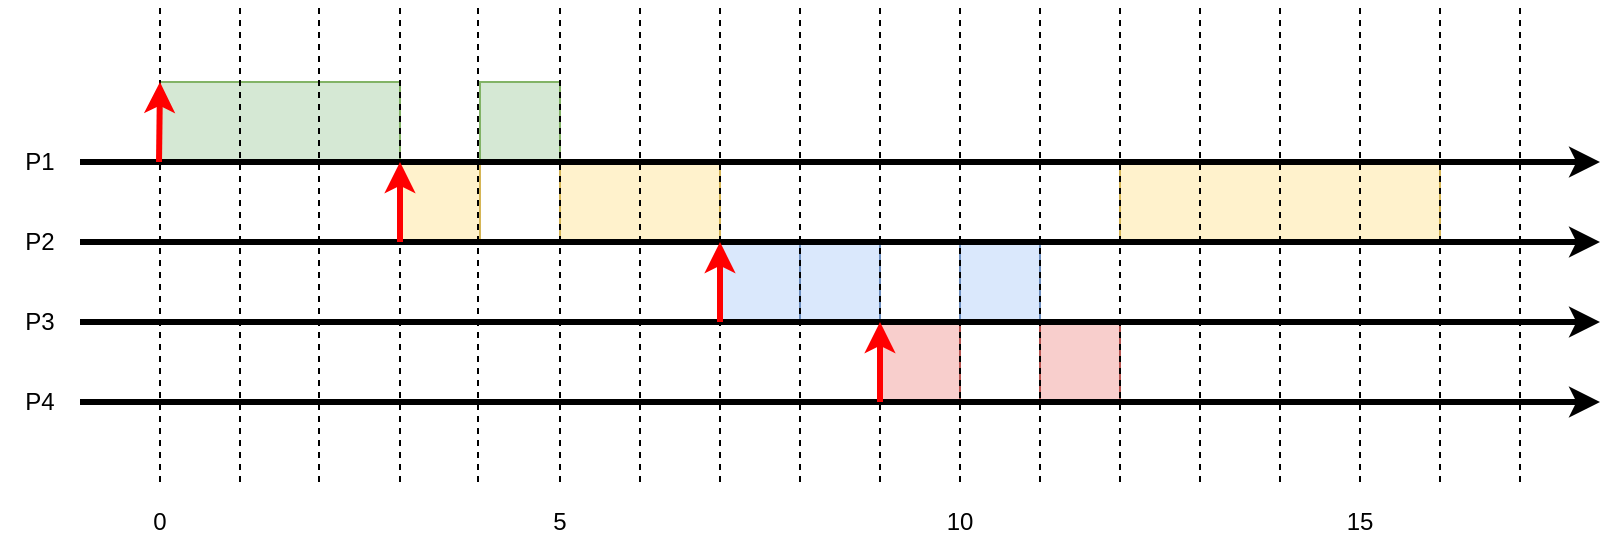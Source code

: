 <mxfile version="14.4.3" type="device"><diagram id="koR6rEhH4RlhdVhZv6KK" name="Page-1"><mxGraphModel dx="1113" dy="853" grid="1" gridSize="10" guides="1" tooltips="1" connect="1" arrows="1" fold="1" page="1" pageScale="1" pageWidth="827" pageHeight="1169" math="0" shadow="0"><root><mxCell id="0"/><mxCell id="1" parent="0"/><mxCell id="553mWZuIQJLopImlODBH-45" value="" style="rounded=0;whiteSpace=wrap;html=1;strokeColor=#b85450;fillColor=#f8cecc;" vertex="1" parent="1"><mxGeometry x="440" y="320" width="40" height="40" as="geometry"/></mxCell><mxCell id="553mWZuIQJLopImlODBH-42" value="" style="rounded=0;whiteSpace=wrap;html=1;strokeColor=#6c8ebf;fillColor=#dae8fc;" vertex="1" parent="1"><mxGeometry x="360" y="280" width="40" height="40" as="geometry"/></mxCell><mxCell id="553mWZuIQJLopImlODBH-50" value="" style="rounded=0;whiteSpace=wrap;html=1;strokeColor=#6c8ebf;fillColor=#dae8fc;" vertex="1" parent="1"><mxGeometry x="400" y="280" width="40" height="40" as="geometry"/></mxCell><mxCell id="553mWZuIQJLopImlODBH-52" value="" style="rounded=0;whiteSpace=wrap;html=1;strokeColor=#b85450;fillColor=#f8cecc;" vertex="1" parent="1"><mxGeometry x="520" y="320" width="40" height="40" as="geometry"/></mxCell><mxCell id="553mWZuIQJLopImlODBH-53" value="" style="rounded=0;whiteSpace=wrap;html=1;strokeColor=#6c8ebf;fillColor=#dae8fc;" vertex="1" parent="1"><mxGeometry x="480" y="280" width="40" height="40" as="geometry"/></mxCell><mxCell id="553mWZuIQJLopImlODBH-54" value="" style="rounded=0;whiteSpace=wrap;html=1;strokeColor=#d6b656;fillColor=#fff2cc;" vertex="1" parent="1"><mxGeometry x="280" y="240" width="80" height="40" as="geometry"/></mxCell><mxCell id="553mWZuIQJLopImlODBH-55" value="" style="rounded=0;whiteSpace=wrap;html=1;strokeColor=#d6b656;fillColor=#fff2cc;" vertex="1" parent="1"><mxGeometry x="560" y="240" width="160" height="40" as="geometry"/></mxCell><mxCell id="553mWZuIQJLopImlODBH-49" value="" style="rounded=0;whiteSpace=wrap;html=1;strokeColor=#82b366;fillColor=#d5e8d4;" vertex="1" parent="1"><mxGeometry x="240" y="200" width="40" height="40" as="geometry"/></mxCell><mxCell id="553mWZuIQJLopImlODBH-41" value="" style="rounded=0;whiteSpace=wrap;html=1;strokeColor=#d6b656;fillColor=#fff2cc;" vertex="1" parent="1"><mxGeometry x="200" y="240" width="40" height="40" as="geometry"/></mxCell><mxCell id="553mWZuIQJLopImlODBH-39" value="" style="rounded=0;whiteSpace=wrap;html=1;strokeColor=#82b366;fillColor=#d5e8d4;" vertex="1" parent="1"><mxGeometry x="80" y="200" width="120" height="40" as="geometry"/></mxCell><mxCell id="553mWZuIQJLopImlODBH-5" value="" style="endArrow=classic;html=1;strokeWidth=3;" edge="1" parent="1"><mxGeometry width="50" height="50" relative="1" as="geometry"><mxPoint x="40" y="320" as="sourcePoint"/><mxPoint x="800" y="320" as="targetPoint"/></mxGeometry></mxCell><mxCell id="553mWZuIQJLopImlODBH-10" value="" style="endArrow=none;dashed=1;html=1;" edge="1" parent="1"><mxGeometry width="50" height="50" relative="1" as="geometry"><mxPoint x="80" y="400" as="sourcePoint"/><mxPoint x="80" y="160" as="targetPoint"/></mxGeometry></mxCell><mxCell id="553mWZuIQJLopImlODBH-11" value="" style="endArrow=none;dashed=1;html=1;" edge="1" parent="1"><mxGeometry width="50" height="50" relative="1" as="geometry"><mxPoint x="120" y="400" as="sourcePoint"/><mxPoint x="120" y="160" as="targetPoint"/></mxGeometry></mxCell><mxCell id="553mWZuIQJLopImlODBH-12" value="" style="endArrow=none;dashed=1;html=1;" edge="1" parent="1"><mxGeometry width="50" height="50" relative="1" as="geometry"><mxPoint x="159.5" y="400" as="sourcePoint"/><mxPoint x="159.5" y="160" as="targetPoint"/></mxGeometry></mxCell><mxCell id="553mWZuIQJLopImlODBH-13" value="" style="endArrow=none;dashed=1;html=1;" edge="1" parent="1"><mxGeometry width="50" height="50" relative="1" as="geometry"><mxPoint x="200" y="400" as="sourcePoint"/><mxPoint x="200" y="160" as="targetPoint"/></mxGeometry></mxCell><mxCell id="553mWZuIQJLopImlODBH-14" value="" style="endArrow=none;dashed=1;html=1;" edge="1" parent="1"><mxGeometry width="50" height="50" relative="1" as="geometry"><mxPoint x="239" y="400" as="sourcePoint"/><mxPoint x="239" y="160" as="targetPoint"/></mxGeometry></mxCell><mxCell id="553mWZuIQJLopImlODBH-15" value="" style="endArrow=none;dashed=1;html=1;" edge="1" parent="1"><mxGeometry width="50" height="50" relative="1" as="geometry"><mxPoint x="280" y="400" as="sourcePoint"/><mxPoint x="280" y="160" as="targetPoint"/></mxGeometry></mxCell><mxCell id="553mWZuIQJLopImlODBH-16" value="" style="endArrow=none;dashed=1;html=1;" edge="1" parent="1"><mxGeometry width="50" height="50" relative="1" as="geometry"><mxPoint x="320" y="400" as="sourcePoint"/><mxPoint x="320" y="160" as="targetPoint"/></mxGeometry></mxCell><mxCell id="553mWZuIQJLopImlODBH-17" value="" style="endArrow=none;dashed=1;html=1;" edge="1" parent="1"><mxGeometry width="50" height="50" relative="1" as="geometry"><mxPoint x="360" y="400" as="sourcePoint"/><mxPoint x="360" y="160" as="targetPoint"/></mxGeometry></mxCell><mxCell id="553mWZuIQJLopImlODBH-18" value="" style="endArrow=none;dashed=1;html=1;" edge="1" parent="1"><mxGeometry width="50" height="50" relative="1" as="geometry"><mxPoint x="400" y="400" as="sourcePoint"/><mxPoint x="400" y="160" as="targetPoint"/></mxGeometry></mxCell><mxCell id="553mWZuIQJLopImlODBH-19" value="" style="endArrow=none;dashed=1;html=1;" edge="1" parent="1"><mxGeometry width="50" height="50" relative="1" as="geometry"><mxPoint x="440" y="400" as="sourcePoint"/><mxPoint x="440" y="160" as="targetPoint"/></mxGeometry></mxCell><mxCell id="553mWZuIQJLopImlODBH-20" value="" style="endArrow=none;dashed=1;html=1;" edge="1" parent="1"><mxGeometry width="50" height="50" relative="1" as="geometry"><mxPoint x="480" y="400" as="sourcePoint"/><mxPoint x="480" y="160" as="targetPoint"/></mxGeometry></mxCell><mxCell id="553mWZuIQJLopImlODBH-21" value="" style="endArrow=none;dashed=1;html=1;" edge="1" parent="1"><mxGeometry width="50" height="50" relative="1" as="geometry"><mxPoint x="520" y="400" as="sourcePoint"/><mxPoint x="520" y="160" as="targetPoint"/></mxGeometry></mxCell><mxCell id="553mWZuIQJLopImlODBH-22" value="" style="endArrow=none;dashed=1;html=1;" edge="1" parent="1"><mxGeometry width="50" height="50" relative="1" as="geometry"><mxPoint x="560" y="400" as="sourcePoint"/><mxPoint x="560" y="160" as="targetPoint"/></mxGeometry></mxCell><mxCell id="553mWZuIQJLopImlODBH-23" value="" style="endArrow=none;dashed=1;html=1;" edge="1" parent="1"><mxGeometry width="50" height="50" relative="1" as="geometry"><mxPoint x="600" y="400" as="sourcePoint"/><mxPoint x="600" y="160" as="targetPoint"/></mxGeometry></mxCell><mxCell id="553mWZuIQJLopImlODBH-24" value="" style="endArrow=none;dashed=1;html=1;" edge="1" parent="1"><mxGeometry width="50" height="50" relative="1" as="geometry"><mxPoint x="640" y="400" as="sourcePoint"/><mxPoint x="640" y="160" as="targetPoint"/></mxGeometry></mxCell><mxCell id="553mWZuIQJLopImlODBH-25" value="" style="endArrow=none;dashed=1;html=1;" edge="1" parent="1"><mxGeometry width="50" height="50" relative="1" as="geometry"><mxPoint x="680" y="400" as="sourcePoint"/><mxPoint x="680" y="160" as="targetPoint"/></mxGeometry></mxCell><mxCell id="553mWZuIQJLopImlODBH-26" value="" style="endArrow=none;dashed=1;html=1;" edge="1" parent="1"><mxGeometry width="50" height="50" relative="1" as="geometry"><mxPoint x="720" y="400" as="sourcePoint"/><mxPoint x="720" y="160" as="targetPoint"/></mxGeometry></mxCell><mxCell id="553mWZuIQJLopImlODBH-27" value="" style="endArrow=none;dashed=1;html=1;" edge="1" parent="1"><mxGeometry width="50" height="50" relative="1" as="geometry"><mxPoint x="760" y="400" as="sourcePoint"/><mxPoint x="760" y="160" as="targetPoint"/></mxGeometry></mxCell><mxCell id="553mWZuIQJLopImlODBH-28" value="" style="endArrow=classic;html=1;strokeWidth=3;" edge="1" parent="1"><mxGeometry width="50" height="50" relative="1" as="geometry"><mxPoint x="40" y="280" as="sourcePoint"/><mxPoint x="800" y="280" as="targetPoint"/></mxGeometry></mxCell><mxCell id="553mWZuIQJLopImlODBH-29" value="" style="endArrow=classic;html=1;strokeWidth=3;" edge="1" parent="1"><mxGeometry width="50" height="50" relative="1" as="geometry"><mxPoint x="40" y="240" as="sourcePoint"/><mxPoint x="800" y="240" as="targetPoint"/></mxGeometry></mxCell><mxCell id="553mWZuIQJLopImlODBH-30" value="0" style="text;html=1;strokeColor=none;fillColor=none;align=center;verticalAlign=middle;whiteSpace=wrap;rounded=0;" vertex="1" parent="1"><mxGeometry x="60" y="410" width="40" height="20" as="geometry"/></mxCell><mxCell id="553mWZuIQJLopImlODBH-31" value="5" style="text;html=1;strokeColor=none;fillColor=none;align=center;verticalAlign=middle;whiteSpace=wrap;rounded=0;" vertex="1" parent="1"><mxGeometry x="260" y="410" width="40" height="20" as="geometry"/></mxCell><mxCell id="553mWZuIQJLopImlODBH-32" value="10" style="text;html=1;strokeColor=none;fillColor=none;align=center;verticalAlign=middle;whiteSpace=wrap;rounded=0;" vertex="1" parent="1"><mxGeometry x="460" y="410" width="40" height="20" as="geometry"/></mxCell><mxCell id="553mWZuIQJLopImlODBH-33" value="15" style="text;html=1;strokeColor=none;fillColor=none;align=center;verticalAlign=middle;whiteSpace=wrap;rounded=0;" vertex="1" parent="1"><mxGeometry x="660" y="410" width="40" height="20" as="geometry"/></mxCell><mxCell id="553mWZuIQJLopImlODBH-34" value="P1" style="text;html=1;strokeColor=none;fillColor=none;align=center;verticalAlign=middle;whiteSpace=wrap;rounded=0;" vertex="1" parent="1"><mxGeometry y="230" width="40" height="20" as="geometry"/></mxCell><mxCell id="553mWZuIQJLopImlODBH-35" value="P2" style="text;html=1;strokeColor=none;fillColor=none;align=center;verticalAlign=middle;whiteSpace=wrap;rounded=0;" vertex="1" parent="1"><mxGeometry y="270" width="40" height="20" as="geometry"/></mxCell><mxCell id="553mWZuIQJLopImlODBH-36" value="P3" style="text;html=1;strokeColor=none;fillColor=none;align=center;verticalAlign=middle;whiteSpace=wrap;rounded=0;" vertex="1" parent="1"><mxGeometry y="310" width="40" height="20" as="geometry"/></mxCell><mxCell id="553mWZuIQJLopImlODBH-37" value="" style="endArrow=classic;html=1;strokeWidth=3;strokeColor=#FF0000;" edge="1" parent="1"><mxGeometry width="50" height="50" relative="1" as="geometry"><mxPoint x="200" y="280" as="sourcePoint"/><mxPoint x="200" y="240" as="targetPoint"/></mxGeometry></mxCell><mxCell id="553mWZuIQJLopImlODBH-38" value="" style="endArrow=classic;html=1;strokeWidth=3;strokeColor=#FF0000;" edge="1" parent="1"><mxGeometry width="50" height="50" relative="1" as="geometry"><mxPoint x="79.5" y="240" as="sourcePoint"/><mxPoint x="80" y="200" as="targetPoint"/></mxGeometry></mxCell><mxCell id="553mWZuIQJLopImlODBH-40" value="" style="endArrow=classic;html=1;strokeWidth=3;strokeColor=#FF0000;" edge="1" parent="1"><mxGeometry width="50" height="50" relative="1" as="geometry"><mxPoint x="360" y="320" as="sourcePoint"/><mxPoint x="360" y="280" as="targetPoint"/></mxGeometry></mxCell><mxCell id="553mWZuIQJLopImlODBH-43" value="" style="endArrow=classic;html=1;strokeWidth=3;" edge="1" parent="1"><mxGeometry width="50" height="50" relative="1" as="geometry"><mxPoint x="40" y="360" as="sourcePoint"/><mxPoint x="800" y="360" as="targetPoint"/></mxGeometry></mxCell><mxCell id="553mWZuIQJLopImlODBH-44" value="" style="endArrow=classic;html=1;strokeWidth=3;strokeColor=#FF0000;" edge="1" parent="1"><mxGeometry width="50" height="50" relative="1" as="geometry"><mxPoint x="440" y="360" as="sourcePoint"/><mxPoint x="440" y="320" as="targetPoint"/></mxGeometry></mxCell><mxCell id="553mWZuIQJLopImlODBH-46" value="P4" style="text;html=1;strokeColor=none;fillColor=none;align=center;verticalAlign=middle;whiteSpace=wrap;rounded=0;" vertex="1" parent="1"><mxGeometry y="350" width="40" height="20" as="geometry"/></mxCell></root></mxGraphModel></diagram></mxfile>